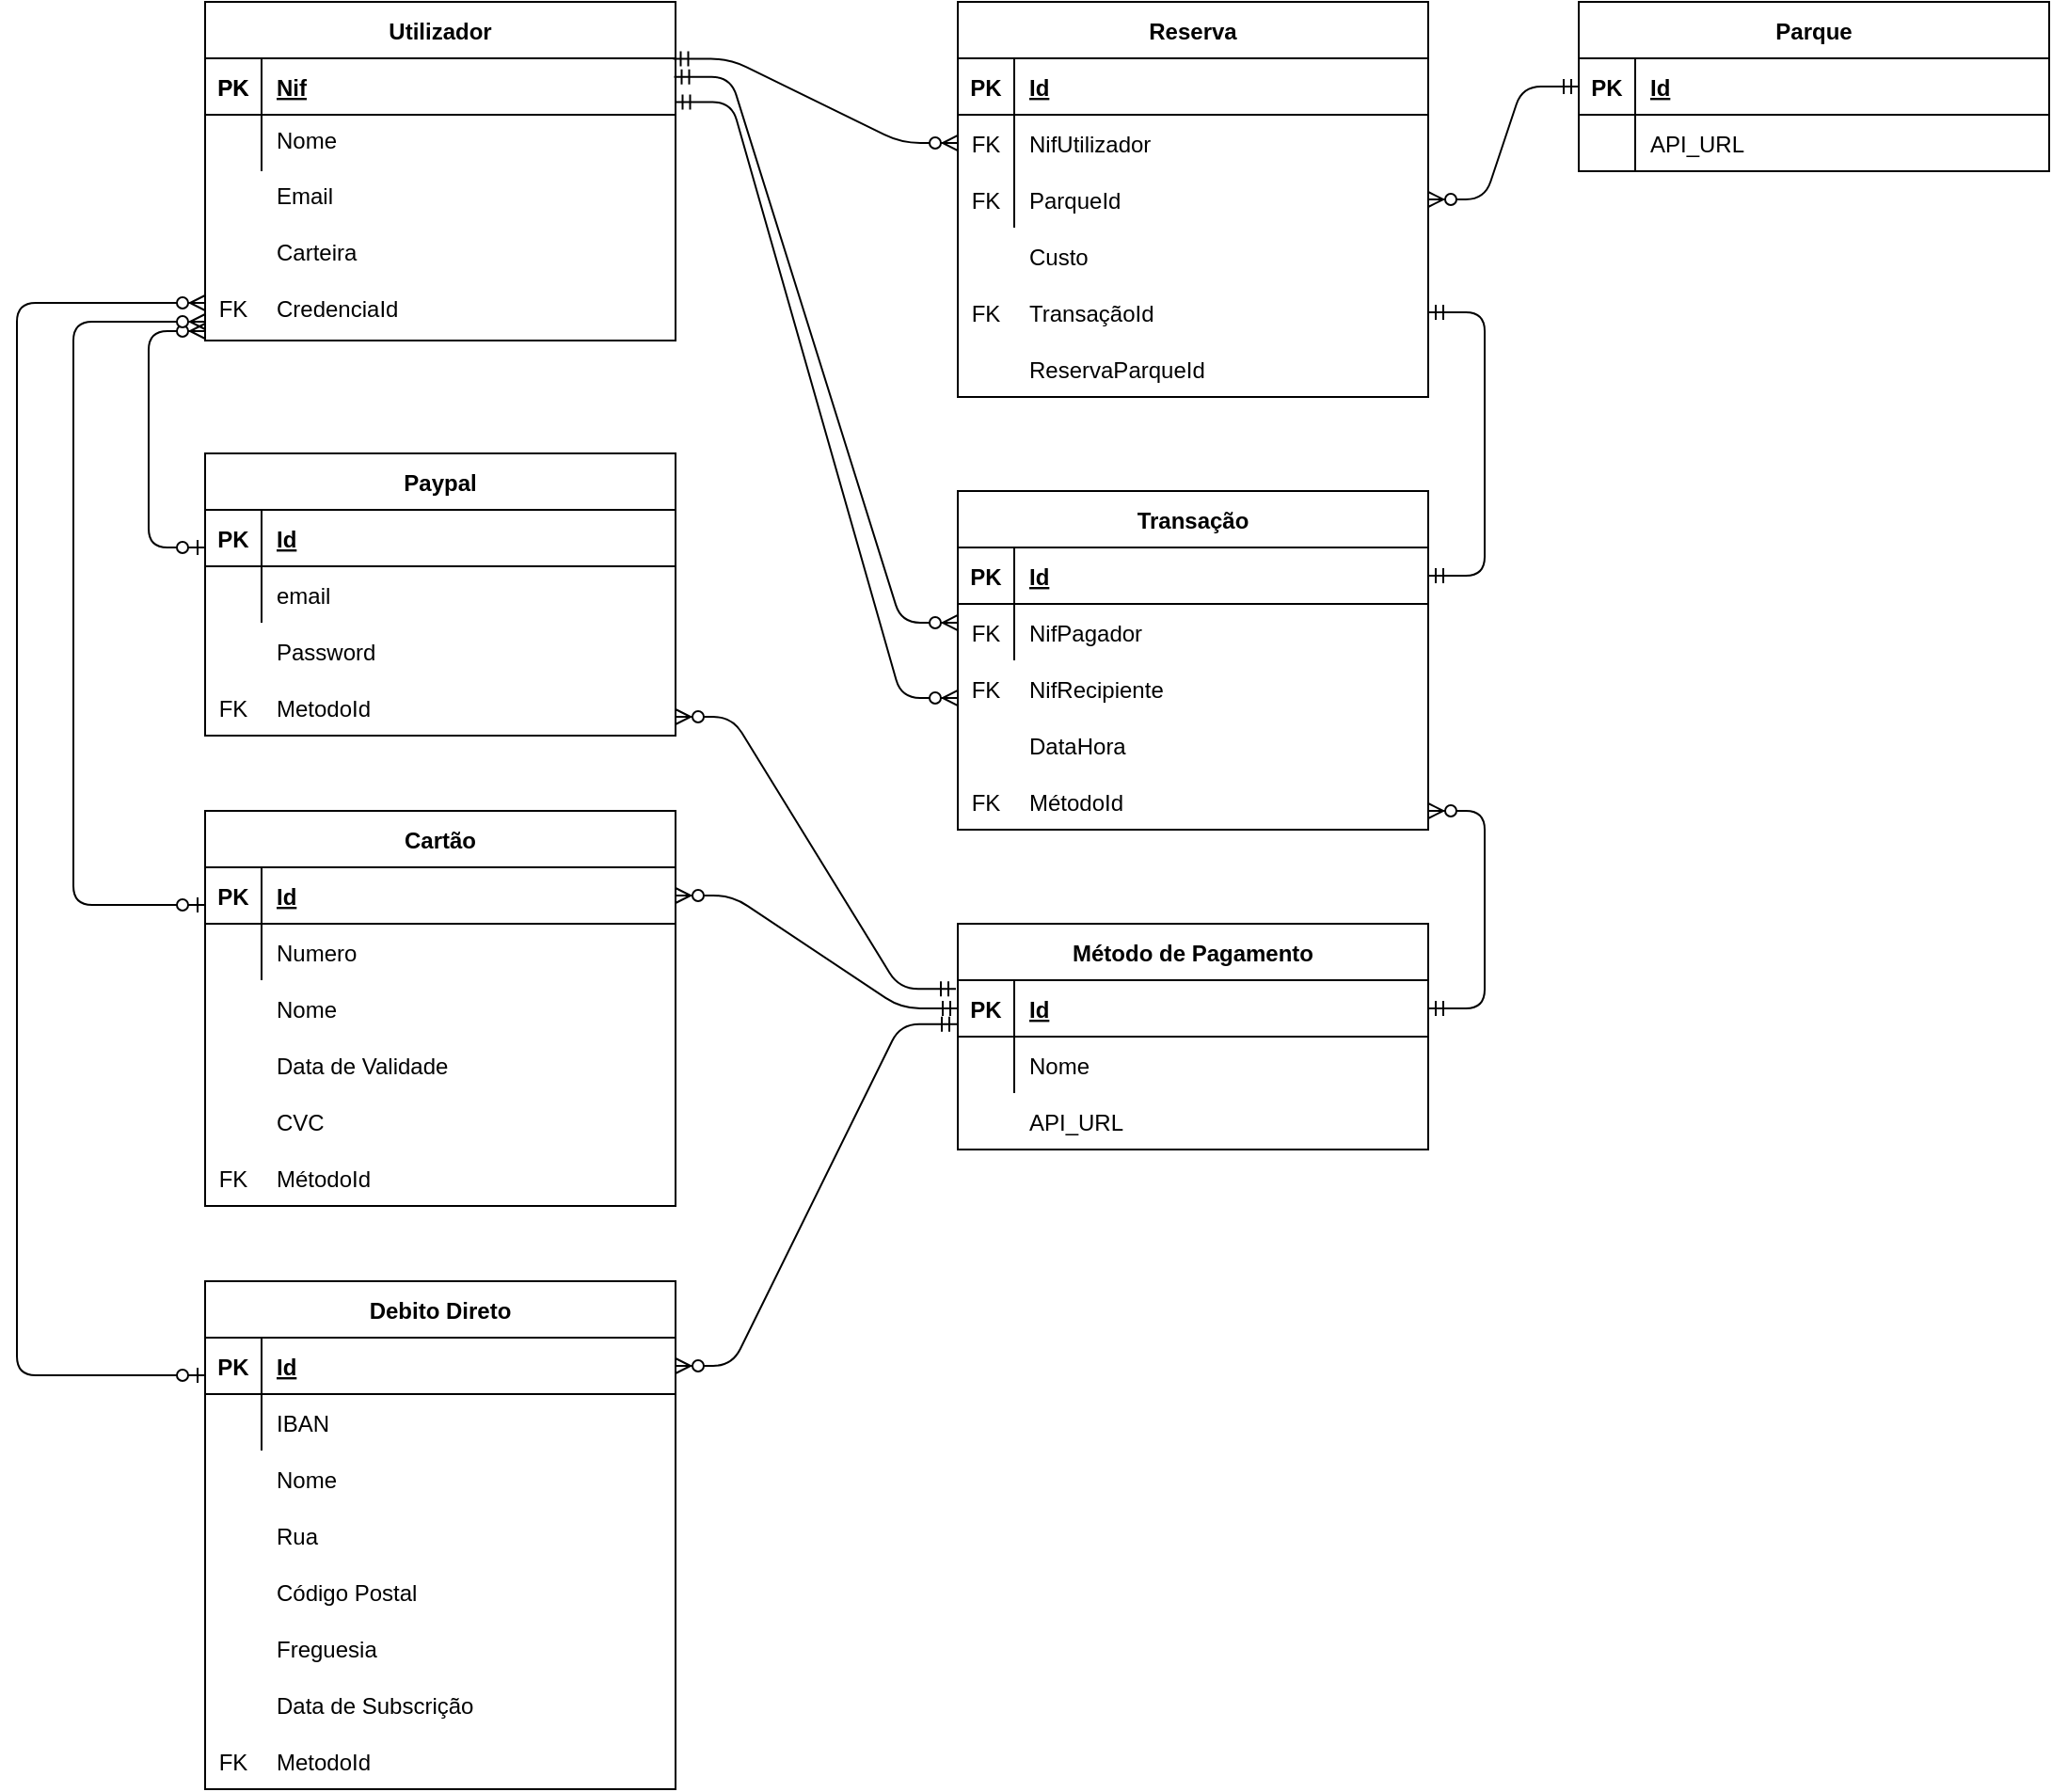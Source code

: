 <mxfile version="14.1.8" type="device"><diagram id="R2lEEEUBdFMjLlhIrx00" name="Page-1"><mxGraphModel dx="2272" dy="822" grid="1" gridSize="10" guides="1" tooltips="1" connect="1" arrows="1" fold="1" page="1" pageScale="1" pageWidth="850" pageHeight="1100" math="0" shadow="0" extFonts="Permanent Marker^https://fonts.googleapis.com/css?family=Permanent+Marker"><root><mxCell id="0"/><mxCell id="1" parent="0"/><mxCell id="C-vyLk0tnHw3VtMMgP7b-13" value="Reserva" style="shape=table;startSize=30;container=1;collapsible=1;childLayout=tableLayout;fixedRows=1;rowLines=0;fontStyle=1;align=center;resizeLast=1;" parent="1" vertex="1"><mxGeometry x="-130" y="520" width="250" height="210" as="geometry"/></mxCell><mxCell id="C-vyLk0tnHw3VtMMgP7b-14" value="" style="shape=partialRectangle;collapsible=0;dropTarget=0;pointerEvents=0;fillColor=none;points=[[0,0.5],[1,0.5]];portConstraint=eastwest;top=0;left=0;right=0;bottom=1;" parent="C-vyLk0tnHw3VtMMgP7b-13" vertex="1"><mxGeometry y="30" width="250" height="30" as="geometry"/></mxCell><mxCell id="C-vyLk0tnHw3VtMMgP7b-15" value="PK" style="shape=partialRectangle;overflow=hidden;connectable=0;fillColor=none;top=0;left=0;bottom=0;right=0;fontStyle=1;" parent="C-vyLk0tnHw3VtMMgP7b-14" vertex="1"><mxGeometry width="30" height="30" as="geometry"/></mxCell><mxCell id="C-vyLk0tnHw3VtMMgP7b-16" value="Id" style="shape=partialRectangle;overflow=hidden;connectable=0;fillColor=none;top=0;left=0;bottom=0;right=0;align=left;spacingLeft=6;fontStyle=5;" parent="C-vyLk0tnHw3VtMMgP7b-14" vertex="1"><mxGeometry x="30" width="220" height="30" as="geometry"/></mxCell><mxCell id="C-vyLk0tnHw3VtMMgP7b-17" value="" style="shape=partialRectangle;collapsible=0;dropTarget=0;pointerEvents=0;fillColor=none;points=[[0,0.5],[1,0.5]];portConstraint=eastwest;top=0;left=0;right=0;bottom=0;" parent="C-vyLk0tnHw3VtMMgP7b-13" vertex="1"><mxGeometry y="60" width="250" height="30" as="geometry"/></mxCell><mxCell id="C-vyLk0tnHw3VtMMgP7b-18" value="FK" style="shape=partialRectangle;overflow=hidden;connectable=0;fillColor=none;top=0;left=0;bottom=0;right=0;" parent="C-vyLk0tnHw3VtMMgP7b-17" vertex="1"><mxGeometry width="30" height="30" as="geometry"/></mxCell><mxCell id="C-vyLk0tnHw3VtMMgP7b-19" value="NifUtilizador" style="shape=partialRectangle;overflow=hidden;connectable=0;fillColor=none;top=0;left=0;bottom=0;right=0;align=left;spacingLeft=6;" parent="C-vyLk0tnHw3VtMMgP7b-17" vertex="1"><mxGeometry x="30" width="220" height="30" as="geometry"/></mxCell><mxCell id="C-vyLk0tnHw3VtMMgP7b-20" value="" style="shape=partialRectangle;collapsible=0;dropTarget=0;pointerEvents=0;fillColor=none;points=[[0,0.5],[1,0.5]];portConstraint=eastwest;top=0;left=0;right=0;bottom=0;" parent="C-vyLk0tnHw3VtMMgP7b-13" vertex="1"><mxGeometry y="90" width="250" height="30" as="geometry"/></mxCell><mxCell id="C-vyLk0tnHw3VtMMgP7b-21" value="" style="shape=partialRectangle;overflow=hidden;connectable=0;fillColor=none;top=0;left=0;bottom=0;right=0;" parent="C-vyLk0tnHw3VtMMgP7b-20" vertex="1"><mxGeometry width="30" height="30" as="geometry"/></mxCell><mxCell id="C-vyLk0tnHw3VtMMgP7b-22" value="ParqueId" style="shape=partialRectangle;overflow=hidden;connectable=0;fillColor=none;top=0;left=0;bottom=0;right=0;align=left;spacingLeft=6;" parent="C-vyLk0tnHw3VtMMgP7b-20" vertex="1"><mxGeometry x="30" width="220" height="30" as="geometry"/></mxCell><mxCell id="C-vyLk0tnHw3VtMMgP7b-23" value="Utilizador" style="shape=table;startSize=30;container=1;collapsible=1;childLayout=tableLayout;fixedRows=1;rowLines=0;fontStyle=1;align=center;resizeLast=1;" parent="1" vertex="1"><mxGeometry x="-530" y="520" width="250" height="180" as="geometry"/></mxCell><mxCell id="C-vyLk0tnHw3VtMMgP7b-24" value="" style="shape=partialRectangle;collapsible=0;dropTarget=0;pointerEvents=0;fillColor=none;points=[[0,0.5],[1,0.5]];portConstraint=eastwest;top=0;left=0;right=0;bottom=1;" parent="C-vyLk0tnHw3VtMMgP7b-23" vertex="1"><mxGeometry y="30" width="250" height="30" as="geometry"/></mxCell><mxCell id="C-vyLk0tnHw3VtMMgP7b-25" value="PK" style="shape=partialRectangle;overflow=hidden;connectable=0;fillColor=none;top=0;left=0;bottom=0;right=0;fontStyle=1;" parent="C-vyLk0tnHw3VtMMgP7b-24" vertex="1"><mxGeometry width="30" height="30" as="geometry"/></mxCell><mxCell id="C-vyLk0tnHw3VtMMgP7b-26" value="Nif" style="shape=partialRectangle;overflow=hidden;connectable=0;fillColor=none;top=0;left=0;bottom=0;right=0;align=left;spacingLeft=6;fontStyle=5;" parent="C-vyLk0tnHw3VtMMgP7b-24" vertex="1"><mxGeometry x="30" width="220" height="30" as="geometry"/></mxCell><mxCell id="C-vyLk0tnHw3VtMMgP7b-27" value="" style="shape=partialRectangle;collapsible=0;dropTarget=0;pointerEvents=0;fillColor=none;points=[[0,0.5],[1,0.5]];portConstraint=eastwest;top=0;left=0;right=0;bottom=0;" parent="C-vyLk0tnHw3VtMMgP7b-23" vertex="1"><mxGeometry y="60" width="250" height="30" as="geometry"/></mxCell><mxCell id="C-vyLk0tnHw3VtMMgP7b-28" value="" style="shape=partialRectangle;overflow=hidden;connectable=0;fillColor=none;top=0;left=0;bottom=0;right=0;" parent="C-vyLk0tnHw3VtMMgP7b-27" vertex="1"><mxGeometry width="30" height="30" as="geometry"/></mxCell><mxCell id="C-vyLk0tnHw3VtMMgP7b-29" value="Nome&#10;" style="shape=partialRectangle;overflow=hidden;connectable=0;fillColor=none;top=0;left=0;bottom=0;right=0;align=left;spacingLeft=6;verticalAlign=top;" parent="C-vyLk0tnHw3VtMMgP7b-27" vertex="1"><mxGeometry x="30" width="220" height="30" as="geometry"/></mxCell><mxCell id="uPfniMxNRSNs1C-RDcd4-1" value="Email" style="shape=partialRectangle;overflow=hidden;connectable=0;fillColor=none;top=0;left=0;bottom=0;right=0;align=left;spacingLeft=6;" parent="1" vertex="1"><mxGeometry x="-500" y="607.5" width="220" height="30" as="geometry"/></mxCell><mxCell id="uPfniMxNRSNs1C-RDcd4-10" value="FK" style="shape=partialRectangle;overflow=hidden;connectable=0;fillColor=none;top=0;left=0;bottom=0;right=0;" parent="1" vertex="1"><mxGeometry x="-130" y="610" width="30" height="30" as="geometry"/></mxCell><mxCell id="uPfniMxNRSNs1C-RDcd4-38" value="" style="edgeStyle=entityRelationEdgeStyle;fontSize=12;html=1;endArrow=ERzeroToMany;startArrow=ERmandOne;startFill=0;endFill=1;exitX=0.995;exitY=0.008;exitDx=0;exitDy=0;exitPerimeter=0;entryX=0;entryY=0.5;entryDx=0;entryDy=0;" parent="1" source="C-vyLk0tnHw3VtMMgP7b-24" target="C-vyLk0tnHw3VtMMgP7b-17" edge="1"><mxGeometry width="100" height="100" relative="1" as="geometry"><mxPoint x="-260" y="305" as="sourcePoint"/><mxPoint x="-160" y="595" as="targetPoint"/></mxGeometry></mxCell><mxCell id="H_MGkfjJHt6eu8A_M0wW-10" value="Custo" style="shape=partialRectangle;overflow=hidden;connectable=0;fillColor=none;top=0;left=0;bottom=0;right=0;align=left;spacingLeft=6;" parent="1" vertex="1"><mxGeometry x="-100" y="640" width="220" height="30" as="geometry"/></mxCell><mxCell id="H_MGkfjJHt6eu8A_M0wW-11" value="Carteira" style="shape=partialRectangle;overflow=hidden;connectable=0;fillColor=none;top=0;left=0;bottom=0;right=0;align=left;spacingLeft=6;" parent="1" vertex="1"><mxGeometry x="-500" y="637.5" width="220" height="30" as="geometry"/></mxCell><mxCell id="H_MGkfjJHt6eu8A_M0wW-12" value="TransaçãoId" style="shape=partialRectangle;overflow=hidden;connectable=0;fillColor=none;top=0;left=0;bottom=0;right=0;align=left;spacingLeft=6;" parent="1" vertex="1"><mxGeometry x="-100" y="670" width="220" height="30" as="geometry"/></mxCell><mxCell id="H_MGkfjJHt6eu8A_M0wW-13" value="CredenciaId" style="shape=partialRectangle;overflow=hidden;connectable=0;fillColor=none;top=0;left=0;bottom=0;right=0;align=left;spacingLeft=6;" parent="1" vertex="1"><mxGeometry x="-500" y="667.5" width="220" height="30" as="geometry"/></mxCell><mxCell id="H_MGkfjJHt6eu8A_M0wW-34" value="PK" style="shape=partialRectangle;overflow=hidden;connectable=0;fillColor=none;top=0;left=0;bottom=0;right=0;fontStyle=1;" parent="1" vertex="1"><mxGeometry x="-530" y="550" width="30" height="30" as="geometry"/></mxCell><mxCell id="H_MGkfjJHt6eu8A_M0wW-35" value="" style="shape=partialRectangle;overflow=hidden;connectable=0;fillColor=none;top=0;left=0;bottom=0;right=0;" parent="1" vertex="1"><mxGeometry x="-530" y="580" width="30" height="30" as="geometry"/></mxCell><mxCell id="H_MGkfjJHt6eu8A_M0wW-111" value="Parque" style="shape=table;startSize=30;container=1;collapsible=1;childLayout=tableLayout;fixedRows=1;rowLines=0;fontStyle=1;align=center;resizeLast=1;" parent="1" vertex="1"><mxGeometry x="200" y="520" width="250" height="90" as="geometry"/></mxCell><mxCell id="H_MGkfjJHt6eu8A_M0wW-112" value="" style="shape=partialRectangle;collapsible=0;dropTarget=0;pointerEvents=0;fillColor=none;points=[[0,0.5],[1,0.5]];portConstraint=eastwest;top=0;left=0;right=0;bottom=1;" parent="H_MGkfjJHt6eu8A_M0wW-111" vertex="1"><mxGeometry y="30" width="250" height="30" as="geometry"/></mxCell><mxCell id="H_MGkfjJHt6eu8A_M0wW-113" value="PK" style="shape=partialRectangle;overflow=hidden;connectable=0;fillColor=none;top=0;left=0;bottom=0;right=0;fontStyle=1;" parent="H_MGkfjJHt6eu8A_M0wW-112" vertex="1"><mxGeometry width="30" height="30" as="geometry"/></mxCell><mxCell id="H_MGkfjJHt6eu8A_M0wW-114" value="Id" style="shape=partialRectangle;overflow=hidden;connectable=0;fillColor=none;top=0;left=0;bottom=0;right=0;align=left;spacingLeft=6;fontStyle=5;" parent="H_MGkfjJHt6eu8A_M0wW-112" vertex="1"><mxGeometry x="30" width="220" height="30" as="geometry"/></mxCell><mxCell id="H_MGkfjJHt6eu8A_M0wW-115" value="" style="shape=partialRectangle;collapsible=0;dropTarget=0;pointerEvents=0;fillColor=none;points=[[0,0.5],[1,0.5]];portConstraint=eastwest;top=0;left=0;right=0;bottom=0;" parent="H_MGkfjJHt6eu8A_M0wW-111" vertex="1"><mxGeometry y="60" width="250" height="30" as="geometry"/></mxCell><mxCell id="H_MGkfjJHt6eu8A_M0wW-116" value="" style="shape=partialRectangle;overflow=hidden;connectable=0;fillColor=none;top=0;left=0;bottom=0;right=0;" parent="H_MGkfjJHt6eu8A_M0wW-115" vertex="1"><mxGeometry width="30" height="30" as="geometry"/></mxCell><mxCell id="H_MGkfjJHt6eu8A_M0wW-117" value="" style="shape=partialRectangle;overflow=hidden;connectable=0;fillColor=none;top=0;left=0;bottom=0;right=0;align=left;spacingLeft=6;" parent="H_MGkfjJHt6eu8A_M0wW-115" vertex="1"><mxGeometry x="30" width="220" height="30" as="geometry"/></mxCell><mxCell id="y2zFeEls5KG-QXAh1viX-1" value="API_URL" style="shape=partialRectangle;overflow=hidden;connectable=0;fillColor=none;top=0;left=0;bottom=0;right=0;align=left;spacingLeft=6;" parent="1" vertex="1"><mxGeometry x="230" y="580" width="220" height="30" as="geometry"/></mxCell><mxCell id="VtBUJFhKD9UVIZgG9fQY-17" value="Método de Pagamento" style="shape=table;startSize=30;container=1;collapsible=1;childLayout=tableLayout;fixedRows=1;rowLines=0;fontStyle=1;align=center;resizeLast=1;" parent="1" vertex="1"><mxGeometry x="-130" y="1010" width="250" height="120" as="geometry"/></mxCell><mxCell id="VtBUJFhKD9UVIZgG9fQY-18" value="" style="shape=partialRectangle;collapsible=0;dropTarget=0;pointerEvents=0;fillColor=none;points=[[0,0.5],[1,0.5]];portConstraint=eastwest;top=0;left=0;right=0;bottom=1;" parent="VtBUJFhKD9UVIZgG9fQY-17" vertex="1"><mxGeometry y="30" width="250" height="30" as="geometry"/></mxCell><mxCell id="VtBUJFhKD9UVIZgG9fQY-19" value="PK" style="shape=partialRectangle;overflow=hidden;connectable=0;fillColor=none;top=0;left=0;bottom=0;right=0;fontStyle=1;" parent="VtBUJFhKD9UVIZgG9fQY-18" vertex="1"><mxGeometry width="30" height="30" as="geometry"/></mxCell><mxCell id="VtBUJFhKD9UVIZgG9fQY-20" value="Id" style="shape=partialRectangle;overflow=hidden;connectable=0;fillColor=none;top=0;left=0;bottom=0;right=0;align=left;spacingLeft=6;fontStyle=5;" parent="VtBUJFhKD9UVIZgG9fQY-18" vertex="1"><mxGeometry x="30" width="220" height="30" as="geometry"/></mxCell><mxCell id="VtBUJFhKD9UVIZgG9fQY-21" value="" style="shape=partialRectangle;collapsible=0;dropTarget=0;pointerEvents=0;fillColor=none;points=[[0,0.5],[1,0.5]];portConstraint=eastwest;top=0;left=0;right=0;bottom=0;" parent="VtBUJFhKD9UVIZgG9fQY-17" vertex="1"><mxGeometry y="60" width="250" height="30" as="geometry"/></mxCell><mxCell id="VtBUJFhKD9UVIZgG9fQY-22" value="" style="shape=partialRectangle;overflow=hidden;connectable=0;fillColor=none;top=0;left=0;bottom=0;right=0;" parent="VtBUJFhKD9UVIZgG9fQY-21" vertex="1"><mxGeometry width="30" height="30" as="geometry"/></mxCell><mxCell id="VtBUJFhKD9UVIZgG9fQY-23" value="Nome" style="shape=partialRectangle;overflow=hidden;connectable=0;fillColor=none;top=0;left=0;bottom=0;right=0;align=left;spacingLeft=6;" parent="VtBUJFhKD9UVIZgG9fQY-21" vertex="1"><mxGeometry x="30" width="220" height="30" as="geometry"/></mxCell><mxCell id="VtBUJFhKD9UVIZgG9fQY-26" value="FK" style="shape=partialRectangle;overflow=hidden;connectable=0;fillColor=none;top=0;left=0;bottom=0;right=0;" parent="1" vertex="1"><mxGeometry x="-130" y="670" width="30" height="30" as="geometry"/></mxCell><mxCell id="VtBUJFhKD9UVIZgG9fQY-29" value="" style="edgeStyle=entityRelationEdgeStyle;fontSize=12;html=1;endArrow=ERmandOne;startArrow=ERzeroToMany;startFill=1;endFill=0;entryX=-0.004;entryY=0.153;entryDx=0;entryDy=0;entryPerimeter=0;" parent="1" target="VtBUJFhKD9UVIZgG9fQY-18" edge="1"><mxGeometry width="100" height="100" relative="1" as="geometry"><mxPoint x="-280" y="900" as="sourcePoint"/><mxPoint x="-140" y="30" as="targetPoint"/></mxGeometry></mxCell><mxCell id="VtBUJFhKD9UVIZgG9fQY-30" value="" style="edgeStyle=entityRelationEdgeStyle;fontSize=12;html=1;endArrow=ERmandOne;startArrow=ERmandOne;startFill=0;endFill=0;entryX=1;entryY=0.5;entryDx=0;entryDy=0;" parent="1" target="3WNZmVPoU_2eU9YbpyH_-2" edge="1"><mxGeometry width="100" height="100" relative="1" as="geometry"><mxPoint x="120" y="685" as="sourcePoint"/><mxPoint x="180" y="860" as="targetPoint"/></mxGeometry></mxCell><mxCell id="VtBUJFhKD9UVIZgG9fQY-31" value="FK" style="shape=partialRectangle;overflow=hidden;connectable=0;fillColor=none;top=0;left=0;bottom=0;right=0;" parent="1" vertex="1"><mxGeometry x="-530" y="667.5" width="30" height="30" as="geometry"/></mxCell><mxCell id="lcicw5WhmbjZJDbnkrp3-1" value="" style="edgeStyle=entityRelationEdgeStyle;fontSize=12;html=1;endArrow=ERmandOne;endFill=0;startArrow=ERzeroToMany;exitX=1;exitY=0.5;exitDx=0;exitDy=0;startFill=1;entryX=0;entryY=0.5;entryDx=0;entryDy=0;" parent="1" source="C-vyLk0tnHw3VtMMgP7b-20" target="H_MGkfjJHt6eu8A_M0wW-112" edge="1"><mxGeometry width="100" height="100" relative="1" as="geometry"><mxPoint x="180" y="660" as="sourcePoint"/><mxPoint x="280" y="560" as="targetPoint"/></mxGeometry></mxCell><mxCell id="lcicw5WhmbjZJDbnkrp3-2" value="ReservaParqueId" style="shape=partialRectangle;overflow=hidden;connectable=0;fillColor=none;top=0;left=0;bottom=0;right=0;align=left;spacingLeft=6;" parent="1" vertex="1"><mxGeometry x="-100" y="700" width="220" height="30" as="geometry"/></mxCell><mxCell id="lcicw5WhmbjZJDbnkrp3-4" value="API_URL" style="shape=partialRectangle;overflow=hidden;connectable=0;fillColor=none;top=0;left=0;bottom=0;right=0;align=left;spacingLeft=6;" parent="1" vertex="1"><mxGeometry x="-100" y="1100" width="220" height="30" as="geometry"/></mxCell><mxCell id="3WNZmVPoU_2eU9YbpyH_-1" value="Transação" style="shape=table;startSize=30;container=1;collapsible=1;childLayout=tableLayout;fixedRows=1;rowLines=0;fontStyle=1;align=center;resizeLast=1;" parent="1" vertex="1"><mxGeometry x="-130" y="780" width="250" height="180" as="geometry"/></mxCell><mxCell id="3WNZmVPoU_2eU9YbpyH_-2" value="" style="shape=partialRectangle;collapsible=0;dropTarget=0;pointerEvents=0;fillColor=none;points=[[0,0.5],[1,0.5]];portConstraint=eastwest;top=0;left=0;right=0;bottom=1;" parent="3WNZmVPoU_2eU9YbpyH_-1" vertex="1"><mxGeometry y="30" width="250" height="30" as="geometry"/></mxCell><mxCell id="3WNZmVPoU_2eU9YbpyH_-3" value="PK" style="shape=partialRectangle;overflow=hidden;connectable=0;fillColor=none;top=0;left=0;bottom=0;right=0;fontStyle=1;" parent="3WNZmVPoU_2eU9YbpyH_-2" vertex="1"><mxGeometry width="30" height="30" as="geometry"/></mxCell><mxCell id="3WNZmVPoU_2eU9YbpyH_-4" value="Id" style="shape=partialRectangle;overflow=hidden;connectable=0;fillColor=none;top=0;left=0;bottom=0;right=0;align=left;spacingLeft=6;fontStyle=5;" parent="3WNZmVPoU_2eU9YbpyH_-2" vertex="1"><mxGeometry x="30" width="220" height="30" as="geometry"/></mxCell><mxCell id="3WNZmVPoU_2eU9YbpyH_-5" value="" style="shape=partialRectangle;collapsible=0;dropTarget=0;pointerEvents=0;fillColor=none;points=[[0,0.5],[1,0.5]];portConstraint=eastwest;top=0;left=0;right=0;bottom=0;" parent="3WNZmVPoU_2eU9YbpyH_-1" vertex="1"><mxGeometry y="60" width="250" height="30" as="geometry"/></mxCell><mxCell id="3WNZmVPoU_2eU9YbpyH_-6" value="" style="shape=partialRectangle;overflow=hidden;connectable=0;fillColor=none;top=0;left=0;bottom=0;right=0;" parent="3WNZmVPoU_2eU9YbpyH_-5" vertex="1"><mxGeometry width="30" height="30" as="geometry"/></mxCell><mxCell id="3WNZmVPoU_2eU9YbpyH_-7" value="NifPagador" style="shape=partialRectangle;overflow=hidden;connectable=0;fillColor=none;top=0;left=0;bottom=0;right=0;align=left;spacingLeft=6;" parent="3WNZmVPoU_2eU9YbpyH_-5" vertex="1"><mxGeometry x="30" width="220" height="30" as="geometry"/></mxCell><mxCell id="3WNZmVPoU_2eU9YbpyH_-8" value="NifRecipiente" style="shape=partialRectangle;overflow=hidden;connectable=0;fillColor=none;top=0;left=0;bottom=0;right=0;align=left;spacingLeft=6;" parent="1" vertex="1"><mxGeometry x="-100" y="870" width="220" height="30" as="geometry"/></mxCell><mxCell id="3WNZmVPoU_2eU9YbpyH_-9" value="DataHora" style="shape=partialRectangle;overflow=hidden;connectable=0;fillColor=none;top=0;left=0;bottom=0;right=0;align=left;spacingLeft=6;" parent="1" vertex="1"><mxGeometry x="-100" y="900" width="220" height="30" as="geometry"/></mxCell><mxCell id="3WNZmVPoU_2eU9YbpyH_-10" value="MétodoId" style="shape=partialRectangle;overflow=hidden;connectable=0;fillColor=none;top=0;left=0;bottom=0;right=0;align=left;spacingLeft=6;" parent="1" vertex="1"><mxGeometry x="-100" y="930" width="220" height="30" as="geometry"/></mxCell><mxCell id="3WNZmVPoU_2eU9YbpyH_-12" value="FK" style="shape=partialRectangle;overflow=hidden;connectable=0;fillColor=none;top=0;left=0;bottom=0;right=0;" parent="1" vertex="1"><mxGeometry x="-130" y="930" width="30" height="30" as="geometry"/></mxCell><mxCell id="3WNZmVPoU_2eU9YbpyH_-13" value="" style="edgeStyle=entityRelationEdgeStyle;fontSize=12;html=1;endArrow=ERmandOne;startArrow=ERzeroToMany;startFill=1;endFill=0;entryX=1;entryY=0.5;entryDx=0;entryDy=0;" parent="1" target="VtBUJFhKD9UVIZgG9fQY-18" edge="1"><mxGeometry width="100" height="100" relative="1" as="geometry"><mxPoint x="120" y="950" as="sourcePoint"/><mxPoint x="130" y="1070" as="targetPoint"/></mxGeometry></mxCell><mxCell id="3WNZmVPoU_2eU9YbpyH_-14" value="FK" style="shape=partialRectangle;overflow=hidden;connectable=0;fillColor=none;top=0;left=0;bottom=0;right=0;" parent="1" vertex="1"><mxGeometry x="-130" y="840" width="30" height="30" as="geometry"/></mxCell><mxCell id="3WNZmVPoU_2eU9YbpyH_-15" value="FK" style="shape=partialRectangle;overflow=hidden;connectable=0;fillColor=none;top=0;left=0;bottom=0;right=0;" parent="1" vertex="1"><mxGeometry x="-130" y="870" width="30" height="30" as="geometry"/></mxCell><mxCell id="3WNZmVPoU_2eU9YbpyH_-16" value="" style="edgeStyle=entityRelationEdgeStyle;fontSize=12;html=1;endArrow=ERzeroToMany;startArrow=ERmandOne;startFill=0;endFill=1;exitX=0.997;exitY=0.33;exitDx=0;exitDy=0;exitPerimeter=0;" parent="1" source="C-vyLk0tnHw3VtMMgP7b-24" edge="1"><mxGeometry width="100" height="100" relative="1" as="geometry"><mxPoint x="-210" y="360.0" as="sourcePoint"/><mxPoint x="-130" y="850" as="targetPoint"/></mxGeometry></mxCell><mxCell id="3WNZmVPoU_2eU9YbpyH_-17" value="" style="edgeStyle=entityRelationEdgeStyle;fontSize=12;html=1;endArrow=ERzeroToMany;startArrow=ERmandOne;startFill=0;endFill=1;exitX=0.999;exitY=0.776;exitDx=0;exitDy=0;exitPerimeter=0;" parent="1" source="C-vyLk0tnHw3VtMMgP7b-24" edge="1"><mxGeometry width="100" height="100" relative="1" as="geometry"><mxPoint x="-280" y="320" as="sourcePoint"/><mxPoint x="-130" y="890" as="targetPoint"/></mxGeometry></mxCell><mxCell id="b41EKokbpOYec8EVCXop-1" value="Paypal" style="shape=table;startSize=30;container=1;collapsible=1;childLayout=tableLayout;fixedRows=1;rowLines=0;fontStyle=1;align=center;resizeLast=1;" vertex="1" parent="1"><mxGeometry x="-530" y="760" width="250" height="150" as="geometry"/></mxCell><mxCell id="b41EKokbpOYec8EVCXop-2" value="" style="shape=partialRectangle;collapsible=0;dropTarget=0;pointerEvents=0;fillColor=none;points=[[0,0.5],[1,0.5]];portConstraint=eastwest;top=0;left=0;right=0;bottom=1;" vertex="1" parent="b41EKokbpOYec8EVCXop-1"><mxGeometry y="30" width="250" height="30" as="geometry"/></mxCell><mxCell id="b41EKokbpOYec8EVCXop-3" value="PK" style="shape=partialRectangle;overflow=hidden;connectable=0;fillColor=none;top=0;left=0;bottom=0;right=0;fontStyle=1;" vertex="1" parent="b41EKokbpOYec8EVCXop-2"><mxGeometry width="30" height="30" as="geometry"/></mxCell><mxCell id="b41EKokbpOYec8EVCXop-4" value="Id" style="shape=partialRectangle;overflow=hidden;connectable=0;fillColor=none;top=0;left=0;bottom=0;right=0;align=left;spacingLeft=6;fontStyle=5;" vertex="1" parent="b41EKokbpOYec8EVCXop-2"><mxGeometry x="30" width="220" height="30" as="geometry"/></mxCell><mxCell id="b41EKokbpOYec8EVCXop-5" value="" style="shape=partialRectangle;collapsible=0;dropTarget=0;pointerEvents=0;fillColor=none;points=[[0,0.5],[1,0.5]];portConstraint=eastwest;top=0;left=0;right=0;bottom=0;" vertex="1" parent="b41EKokbpOYec8EVCXop-1"><mxGeometry y="60" width="250" height="30" as="geometry"/></mxCell><mxCell id="b41EKokbpOYec8EVCXop-6" value="" style="shape=partialRectangle;overflow=hidden;connectable=0;fillColor=none;top=0;left=0;bottom=0;right=0;" vertex="1" parent="b41EKokbpOYec8EVCXop-5"><mxGeometry width="30" height="30" as="geometry"/></mxCell><mxCell id="b41EKokbpOYec8EVCXop-7" value="" style="shape=partialRectangle;overflow=hidden;connectable=0;fillColor=none;top=0;left=0;bottom=0;right=0;align=left;spacingLeft=6;" vertex="1" parent="b41EKokbpOYec8EVCXop-5"><mxGeometry x="30" width="220" height="30" as="geometry"/></mxCell><mxCell id="b41EKokbpOYec8EVCXop-8" value="email" style="shape=partialRectangle;overflow=hidden;connectable=0;fillColor=none;top=0;left=0;bottom=0;right=0;align=left;spacingLeft=6;" vertex="1" parent="1"><mxGeometry x="-500" y="820" width="220" height="30" as="geometry"/></mxCell><mxCell id="b41EKokbpOYec8EVCXop-9" value="Cartão" style="shape=table;startSize=30;container=1;collapsible=1;childLayout=tableLayout;fixedRows=1;rowLines=0;fontStyle=1;align=center;resizeLast=1;" vertex="1" parent="1"><mxGeometry x="-530" y="950" width="250" height="210" as="geometry"/></mxCell><mxCell id="b41EKokbpOYec8EVCXop-10" value="" style="shape=partialRectangle;collapsible=0;dropTarget=0;pointerEvents=0;fillColor=none;points=[[0,0.5],[1,0.5]];portConstraint=eastwest;top=0;left=0;right=0;bottom=1;" vertex="1" parent="b41EKokbpOYec8EVCXop-9"><mxGeometry y="30" width="250" height="30" as="geometry"/></mxCell><mxCell id="b41EKokbpOYec8EVCXop-11" value="PK" style="shape=partialRectangle;overflow=hidden;connectable=0;fillColor=none;top=0;left=0;bottom=0;right=0;fontStyle=1;" vertex="1" parent="b41EKokbpOYec8EVCXop-10"><mxGeometry width="30" height="30" as="geometry"/></mxCell><mxCell id="b41EKokbpOYec8EVCXop-12" value="Id" style="shape=partialRectangle;overflow=hidden;connectable=0;fillColor=none;top=0;left=0;bottom=0;right=0;align=left;spacingLeft=6;fontStyle=5;" vertex="1" parent="b41EKokbpOYec8EVCXop-10"><mxGeometry x="30" width="220" height="30" as="geometry"/></mxCell><mxCell id="b41EKokbpOYec8EVCXop-13" value="" style="shape=partialRectangle;collapsible=0;dropTarget=0;pointerEvents=0;fillColor=none;points=[[0,0.5],[1,0.5]];portConstraint=eastwest;top=0;left=0;right=0;bottom=0;" vertex="1" parent="b41EKokbpOYec8EVCXop-9"><mxGeometry y="60" width="250" height="30" as="geometry"/></mxCell><mxCell id="b41EKokbpOYec8EVCXop-14" value="" style="shape=partialRectangle;overflow=hidden;connectable=0;fillColor=none;top=0;left=0;bottom=0;right=0;" vertex="1" parent="b41EKokbpOYec8EVCXop-13"><mxGeometry width="30" height="30" as="geometry"/></mxCell><mxCell id="b41EKokbpOYec8EVCXop-15" value="" style="shape=partialRectangle;overflow=hidden;connectable=0;fillColor=none;top=0;left=0;bottom=0;right=0;align=left;spacingLeft=6;" vertex="1" parent="b41EKokbpOYec8EVCXop-13"><mxGeometry x="30" width="220" height="30" as="geometry"/></mxCell><mxCell id="b41EKokbpOYec8EVCXop-16" value="Numero" style="shape=partialRectangle;overflow=hidden;connectable=0;fillColor=none;top=0;left=0;bottom=0;right=0;align=left;spacingLeft=6;" vertex="1" parent="1"><mxGeometry x="-500" y="1010" width="220" height="30" as="geometry"/></mxCell><mxCell id="b41EKokbpOYec8EVCXop-17" value="Debito Direto" style="shape=table;startSize=30;container=1;collapsible=1;childLayout=tableLayout;fixedRows=1;rowLines=0;fontStyle=1;align=center;resizeLast=1;" vertex="1" parent="1"><mxGeometry x="-530" y="1200" width="250" height="270" as="geometry"/></mxCell><mxCell id="b41EKokbpOYec8EVCXop-18" value="" style="shape=partialRectangle;collapsible=0;dropTarget=0;pointerEvents=0;fillColor=none;points=[[0,0.5],[1,0.5]];portConstraint=eastwest;top=0;left=0;right=0;bottom=1;" vertex="1" parent="b41EKokbpOYec8EVCXop-17"><mxGeometry y="30" width="250" height="30" as="geometry"/></mxCell><mxCell id="b41EKokbpOYec8EVCXop-19" value="PK" style="shape=partialRectangle;overflow=hidden;connectable=0;fillColor=none;top=0;left=0;bottom=0;right=0;fontStyle=1;" vertex="1" parent="b41EKokbpOYec8EVCXop-18"><mxGeometry width="30" height="30" as="geometry"/></mxCell><mxCell id="b41EKokbpOYec8EVCXop-20" value="Id" style="shape=partialRectangle;overflow=hidden;connectable=0;fillColor=none;top=0;left=0;bottom=0;right=0;align=left;spacingLeft=6;fontStyle=5;" vertex="1" parent="b41EKokbpOYec8EVCXop-18"><mxGeometry x="30" width="220" height="30" as="geometry"/></mxCell><mxCell id="b41EKokbpOYec8EVCXop-21" value="" style="shape=partialRectangle;collapsible=0;dropTarget=0;pointerEvents=0;fillColor=none;points=[[0,0.5],[1,0.5]];portConstraint=eastwest;top=0;left=0;right=0;bottom=0;" vertex="1" parent="b41EKokbpOYec8EVCXop-17"><mxGeometry y="60" width="250" height="30" as="geometry"/></mxCell><mxCell id="b41EKokbpOYec8EVCXop-22" value="" style="shape=partialRectangle;overflow=hidden;connectable=0;fillColor=none;top=0;left=0;bottom=0;right=0;" vertex="1" parent="b41EKokbpOYec8EVCXop-21"><mxGeometry width="30" height="30" as="geometry"/></mxCell><mxCell id="b41EKokbpOYec8EVCXop-23" value="" style="shape=partialRectangle;overflow=hidden;connectable=0;fillColor=none;top=0;left=0;bottom=0;right=0;align=left;spacingLeft=6;" vertex="1" parent="b41EKokbpOYec8EVCXop-21"><mxGeometry x="30" width="220" height="30" as="geometry"/></mxCell><mxCell id="b41EKokbpOYec8EVCXop-24" value="IBAN" style="shape=partialRectangle;overflow=hidden;connectable=0;fillColor=none;top=0;left=0;bottom=0;right=0;align=left;spacingLeft=6;" vertex="1" parent="1"><mxGeometry x="-500" y="1260" width="220" height="30" as="geometry"/></mxCell><mxCell id="b41EKokbpOYec8EVCXop-25" value="Password" style="shape=partialRectangle;overflow=hidden;connectable=0;fillColor=none;top=0;left=0;bottom=0;right=0;align=left;spacingLeft=6;" vertex="1" parent="1"><mxGeometry x="-500" y="850" width="220" height="30" as="geometry"/></mxCell><mxCell id="b41EKokbpOYec8EVCXop-26" value="MetodoId" style="shape=partialRectangle;overflow=hidden;connectable=0;fillColor=none;top=0;left=0;bottom=0;right=0;align=left;spacingLeft=6;" vertex="1" parent="1"><mxGeometry x="-500" y="880" width="220" height="30" as="geometry"/></mxCell><mxCell id="b41EKokbpOYec8EVCXop-27" value="Nome" style="shape=partialRectangle;overflow=hidden;connectable=0;fillColor=none;top=0;left=0;bottom=0;right=0;align=left;spacingLeft=6;" vertex="1" parent="1"><mxGeometry x="-500" y="1040" width="220" height="30" as="geometry"/></mxCell><mxCell id="b41EKokbpOYec8EVCXop-28" value="Data de Validade" style="shape=partialRectangle;overflow=hidden;connectable=0;fillColor=none;top=0;left=0;bottom=0;right=0;align=left;spacingLeft=6;" vertex="1" parent="1"><mxGeometry x="-500" y="1070" width="220" height="30" as="geometry"/></mxCell><mxCell id="b41EKokbpOYec8EVCXop-29" value="CVC" style="shape=partialRectangle;overflow=hidden;connectable=0;fillColor=none;top=0;left=0;bottom=0;right=0;align=left;spacingLeft=6;" vertex="1" parent="1"><mxGeometry x="-500" y="1100" width="220" height="30" as="geometry"/></mxCell><mxCell id="b41EKokbpOYec8EVCXop-30" value="MétodoId" style="shape=partialRectangle;overflow=hidden;connectable=0;fillColor=none;top=0;left=0;bottom=0;right=0;align=left;spacingLeft=6;" vertex="1" parent="1"><mxGeometry x="-500" y="1130" width="220" height="30" as="geometry"/></mxCell><mxCell id="b41EKokbpOYec8EVCXop-31" value="Nome" style="shape=partialRectangle;overflow=hidden;connectable=0;fillColor=none;top=0;left=0;bottom=0;right=0;align=left;spacingLeft=6;" vertex="1" parent="1"><mxGeometry x="-500" y="1290" width="220" height="30" as="geometry"/></mxCell><mxCell id="b41EKokbpOYec8EVCXop-32" value="Rua" style="shape=partialRectangle;overflow=hidden;connectable=0;fillColor=none;top=0;left=0;bottom=0;right=0;align=left;spacingLeft=6;" vertex="1" parent="1"><mxGeometry x="-500" y="1320" width="220" height="30" as="geometry"/></mxCell><mxCell id="b41EKokbpOYec8EVCXop-33" value="Código Postal" style="shape=partialRectangle;overflow=hidden;connectable=0;fillColor=none;top=0;left=0;bottom=0;right=0;align=left;spacingLeft=6;" vertex="1" parent="1"><mxGeometry x="-500" y="1350" width="220" height="30" as="geometry"/></mxCell><mxCell id="b41EKokbpOYec8EVCXop-34" value="Freguesia" style="shape=partialRectangle;overflow=hidden;connectable=0;fillColor=none;top=0;left=0;bottom=0;right=0;align=left;spacingLeft=6;" vertex="1" parent="1"><mxGeometry x="-500" y="1380" width="220" height="30" as="geometry"/></mxCell><mxCell id="b41EKokbpOYec8EVCXop-35" value="Data de Subscrição" style="shape=partialRectangle;overflow=hidden;connectable=0;fillColor=none;top=0;left=0;bottom=0;right=0;align=left;spacingLeft=6;" vertex="1" parent="1"><mxGeometry x="-500" y="1410" width="220" height="30" as="geometry"/></mxCell><mxCell id="b41EKokbpOYec8EVCXop-36" value="MetodoId" style="shape=partialRectangle;overflow=hidden;connectable=0;fillColor=none;top=0;left=0;bottom=0;right=0;align=left;spacingLeft=6;" vertex="1" parent="1"><mxGeometry x="-500" y="1440" width="220" height="30" as="geometry"/></mxCell><mxCell id="b41EKokbpOYec8EVCXop-37" value="FK" style="shape=partialRectangle;overflow=hidden;connectable=0;fillColor=none;top=0;left=0;bottom=0;right=0;" vertex="1" parent="1"><mxGeometry x="-530" y="880" width="30" height="30" as="geometry"/></mxCell><mxCell id="b41EKokbpOYec8EVCXop-38" value="FK" style="shape=partialRectangle;overflow=hidden;connectable=0;fillColor=none;top=0;left=0;bottom=0;right=0;" vertex="1" parent="1"><mxGeometry x="-530" y="1130" width="30" height="30" as="geometry"/></mxCell><mxCell id="b41EKokbpOYec8EVCXop-39" value="FK" style="shape=partialRectangle;overflow=hidden;connectable=0;fillColor=none;top=0;left=0;bottom=0;right=0;" vertex="1" parent="1"><mxGeometry x="-530" y="1440" width="30" height="30" as="geometry"/></mxCell><mxCell id="b41EKokbpOYec8EVCXop-40" value="" style="edgeStyle=orthogonalEdgeStyle;fontSize=12;html=1;endArrow=ERzeroToMany;endFill=1;startArrow=ERzeroToOne;rounded=1;startFill=1;" edge="1" parent="1"><mxGeometry width="100" height="100" relative="1" as="geometry"><mxPoint x="-530" y="810" as="sourcePoint"/><mxPoint x="-530" y="695" as="targetPoint"/><Array as="points"><mxPoint x="-530" y="810"/><mxPoint x="-560" y="810"/><mxPoint x="-560" y="695"/></Array></mxGeometry></mxCell><mxCell id="b41EKokbpOYec8EVCXop-41" value="" style="edgeStyle=entityRelationEdgeStyle;fontSize=12;html=1;endArrow=ERmandOne;startArrow=ERzeroToMany;startFill=1;endFill=0;exitX=1;exitY=0.5;exitDx=0;exitDy=0;entryX=0;entryY=0.5;entryDx=0;entryDy=0;" edge="1" parent="1" source="b41EKokbpOYec8EVCXop-10" target="VtBUJFhKD9UVIZgG9fQY-18"><mxGeometry width="100" height="100" relative="1" as="geometry"><mxPoint x="-270" y="910" as="sourcePoint"/><mxPoint x="-140" y="789" as="targetPoint"/></mxGeometry></mxCell><mxCell id="b41EKokbpOYec8EVCXop-42" value="" style="edgeStyle=entityRelationEdgeStyle;fontSize=12;html=1;endArrow=ERmandOne;startArrow=ERzeroToMany;startFill=1;endFill=0;exitX=1;exitY=0.5;exitDx=0;exitDy=0;entryX=-0.002;entryY=0.78;entryDx=0;entryDy=0;entryPerimeter=0;" edge="1" parent="1" source="b41EKokbpOYec8EVCXop-18" target="VtBUJFhKD9UVIZgG9fQY-18"><mxGeometry width="100" height="100" relative="1" as="geometry"><mxPoint x="-270" y="1005" as="sourcePoint"/><mxPoint x="-140" y="799" as="targetPoint"/></mxGeometry></mxCell><mxCell id="b41EKokbpOYec8EVCXop-43" value="" style="edgeStyle=orthogonalEdgeStyle;fontSize=12;html=1;endArrow=ERzeroToMany;endFill=1;startArrow=ERzeroToOne;exitX=0;exitY=0.667;exitDx=0;exitDy=0;rounded=1;startFill=1;exitPerimeter=0;" edge="1" parent="1" source="b41EKokbpOYec8EVCXop-10"><mxGeometry width="100" height="100" relative="1" as="geometry"><mxPoint x="-570" y="815" as="sourcePoint"/><mxPoint x="-530" y="690" as="targetPoint"/><Array as="points"><mxPoint x="-600" y="1000"/><mxPoint x="-600" y="690"/></Array></mxGeometry></mxCell><mxCell id="b41EKokbpOYec8EVCXop-45" value="" style="edgeStyle=orthogonalEdgeStyle;fontSize=12;html=1;endArrow=ERzeroToMany;endFill=1;startArrow=ERzeroToOne;rounded=1;startFill=1;" edge="1" parent="1" source="b41EKokbpOYec8EVCXop-18"><mxGeometry width="100" height="100" relative="1" as="geometry"><mxPoint x="-560" y="990.01" as="sourcePoint"/><mxPoint x="-530" y="680" as="targetPoint"/><Array as="points"><mxPoint x="-630" y="1250"/><mxPoint x="-630" y="680"/></Array></mxGeometry></mxCell></root></mxGraphModel></diagram></mxfile>